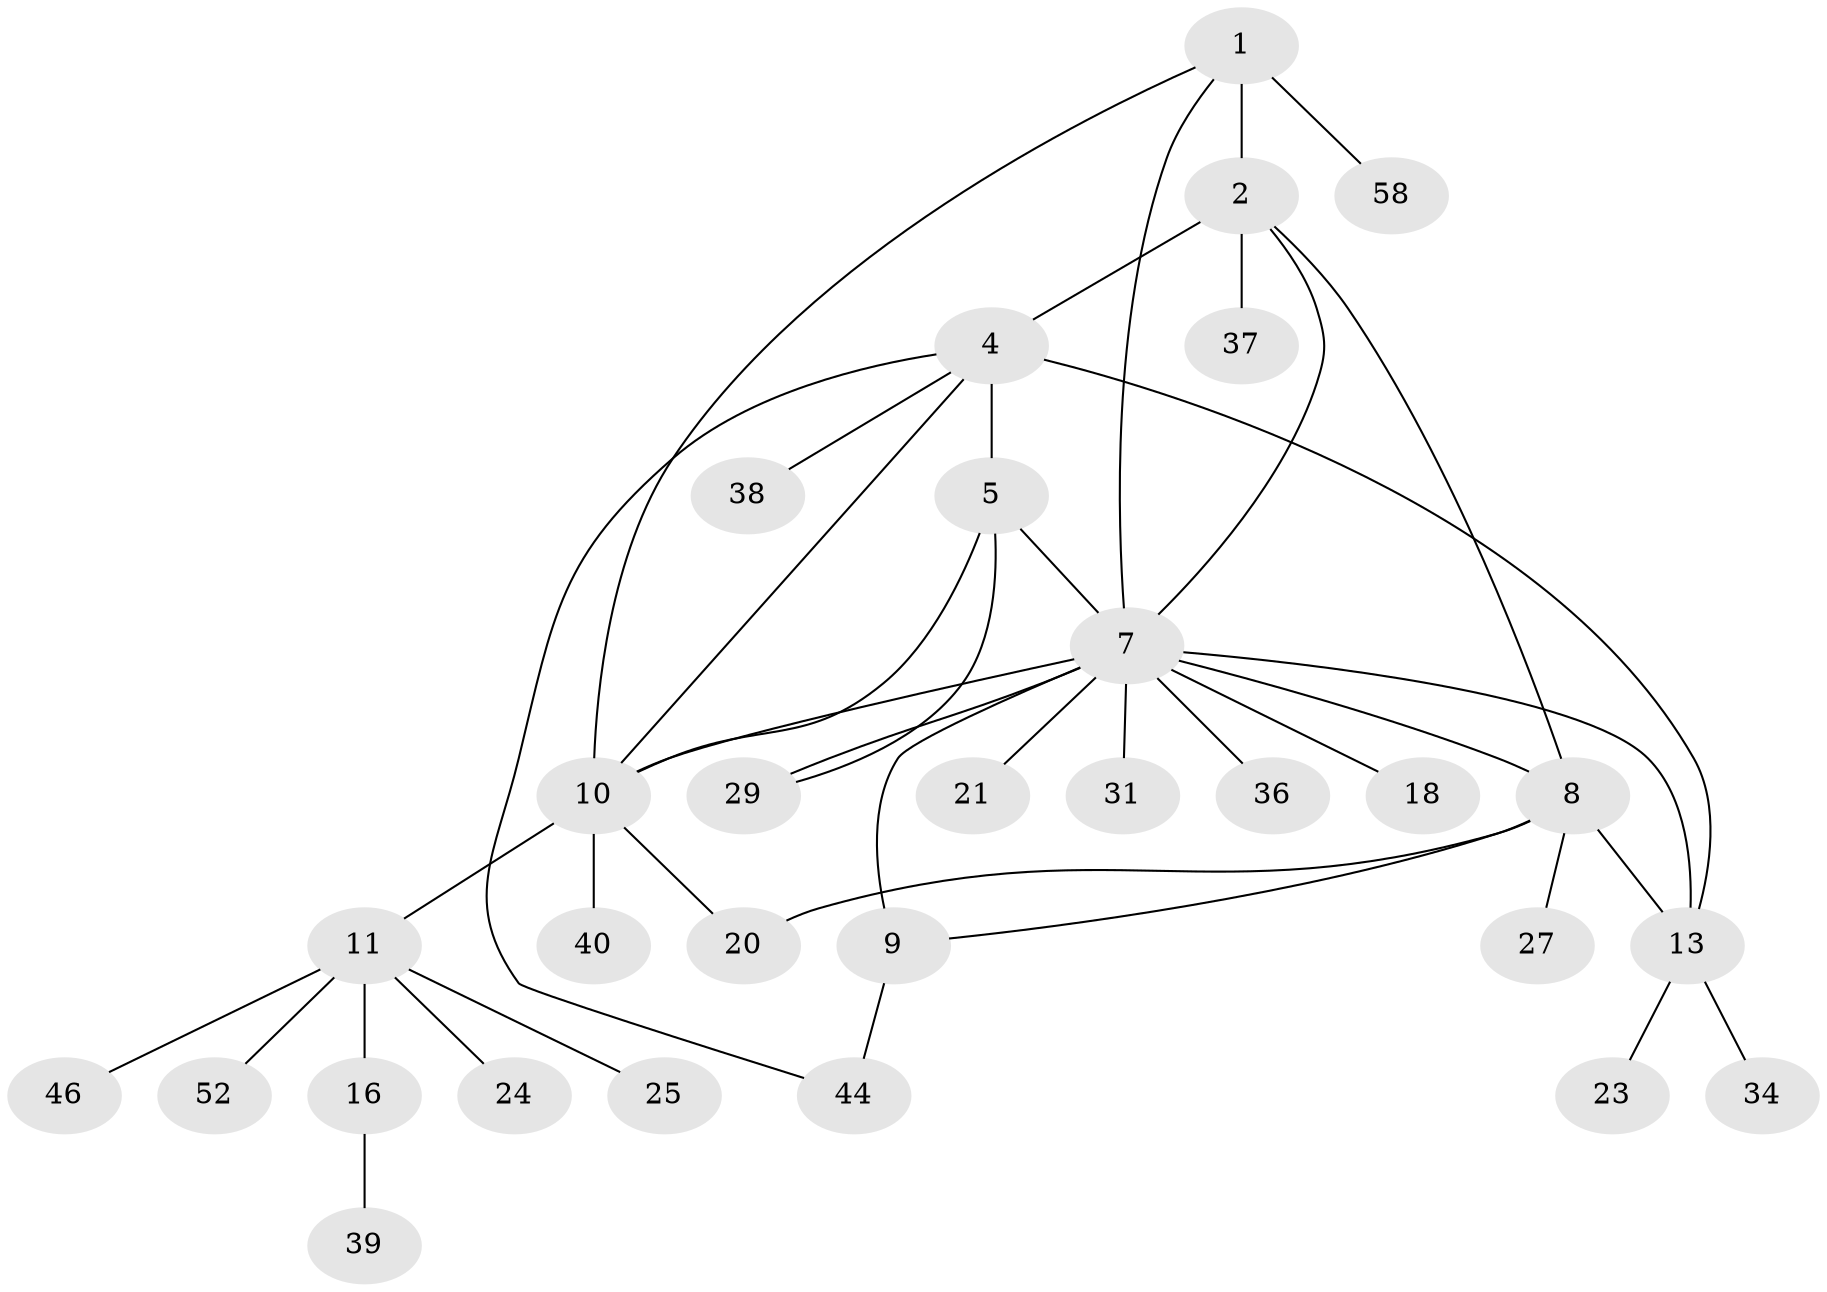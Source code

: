 // original degree distribution, {5: 0.04918032786885246, 4: 0.01639344262295082, 3: 0.11475409836065574, 8: 0.01639344262295082, 6: 0.03278688524590164, 7: 0.08196721311475409, 10: 0.01639344262295082, 2: 0.13114754098360656, 1: 0.5409836065573771}
// Generated by graph-tools (version 1.1) at 2025/15/03/09/25 04:15:52]
// undirected, 30 vertices, 41 edges
graph export_dot {
graph [start="1"]
  node [color=gray90,style=filled];
  1 [super="+19"];
  2 [super="+3"];
  4 [super="+6"];
  5 [super="+26"];
  7 [super="+14"];
  8 [super="+17+35+43"];
  9;
  10 [super="+12"];
  11;
  13 [super="+42+28+22+50+54"];
  16;
  18;
  20 [super="+33"];
  21 [super="+60"];
  23;
  24;
  25;
  27;
  29 [super="+57+48"];
  31 [super="+56"];
  34;
  36;
  37;
  38;
  39 [super="+59"];
  40;
  44;
  46 [super="+53"];
  52;
  58;
  1 -- 2 [weight=2];
  1 -- 10;
  1 -- 58;
  1 -- 7;
  2 -- 4;
  2 -- 8;
  2 -- 37;
  2 -- 7;
  4 -- 5 [weight=2];
  4 -- 38;
  4 -- 13;
  4 -- 44;
  4 -- 10;
  5 -- 7;
  5 -- 29;
  5 -- 10;
  7 -- 8;
  7 -- 9;
  7 -- 10 [weight=2];
  7 -- 21;
  7 -- 36;
  7 -- 13 [weight=2];
  7 -- 18;
  7 -- 29;
  7 -- 31;
  8 -- 9;
  8 -- 20;
  8 -- 27;
  8 -- 13;
  9 -- 44;
  10 -- 11 [weight=2];
  10 -- 20;
  10 -- 40;
  11 -- 16;
  11 -- 24;
  11 -- 25;
  11 -- 46;
  11 -- 52;
  13 -- 23;
  13 -- 34;
  16 -- 39;
}
